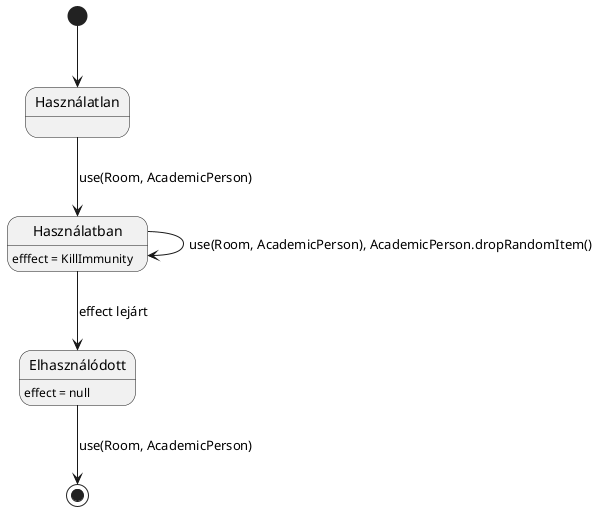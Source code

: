@startuml

[*] --> Használatlan
Használatlan-->Használatban: use(Room, AcademicPerson)
Használatban: efffect = KillImmunity

Használatban --> Használatban:  use(Room, AcademicPerson), AcademicPerson.dropRandomItem()

Használatban --> Elhasználódott: effect lejárt
Elhasználódott: effect = null
Elhasználódott --> [*]: use(Room, AcademicPerson)


@enduml